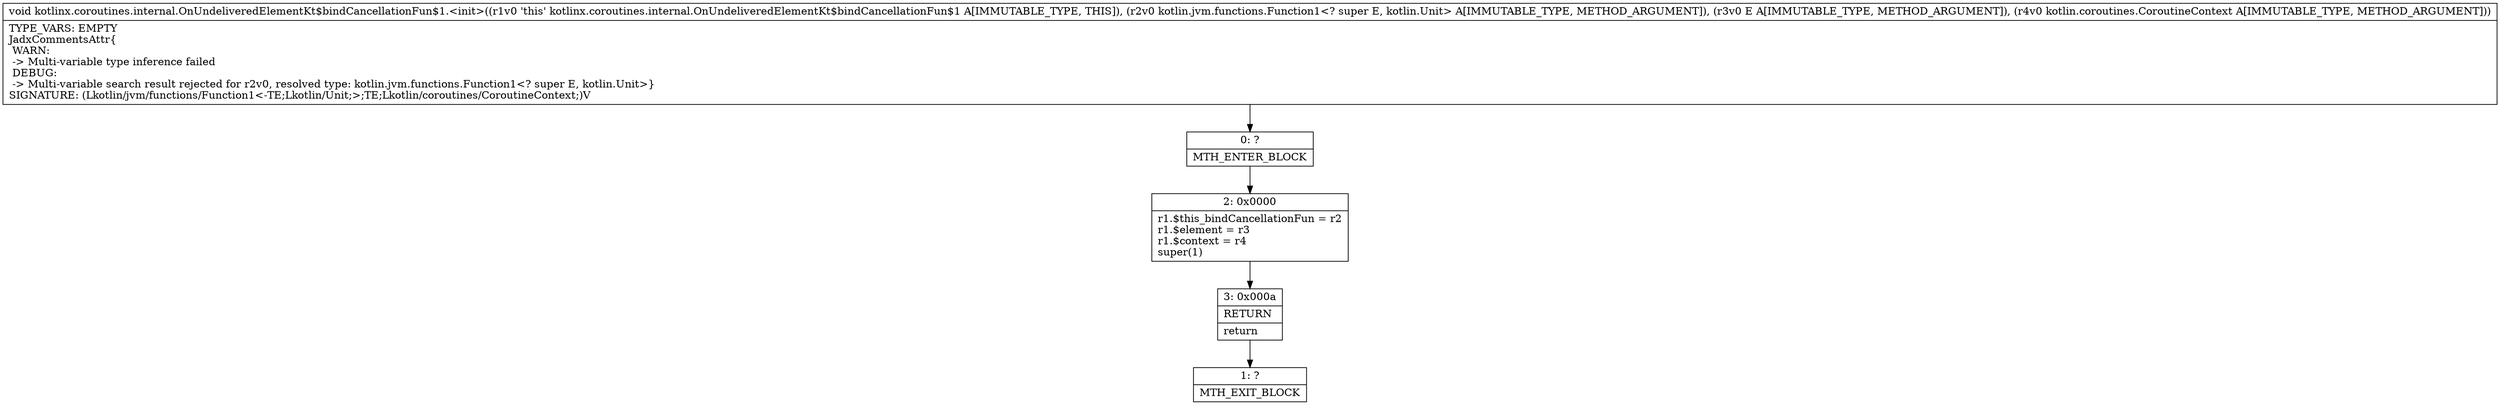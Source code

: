 digraph "CFG forkotlinx.coroutines.internal.OnUndeliveredElementKt$bindCancellationFun$1.\<init\>(Lkotlin\/jvm\/functions\/Function1;Ljava\/lang\/Object;Lkotlin\/coroutines\/CoroutineContext;)V" {
Node_0 [shape=record,label="{0\:\ ?|MTH_ENTER_BLOCK\l}"];
Node_2 [shape=record,label="{2\:\ 0x0000|r1.$this_bindCancellationFun = r2\lr1.$element = r3\lr1.$context = r4\lsuper(1)\l}"];
Node_3 [shape=record,label="{3\:\ 0x000a|RETURN\l|return\l}"];
Node_1 [shape=record,label="{1\:\ ?|MTH_EXIT_BLOCK\l}"];
MethodNode[shape=record,label="{void kotlinx.coroutines.internal.OnUndeliveredElementKt$bindCancellationFun$1.\<init\>((r1v0 'this' kotlinx.coroutines.internal.OnUndeliveredElementKt$bindCancellationFun$1 A[IMMUTABLE_TYPE, THIS]), (r2v0 kotlin.jvm.functions.Function1\<? super E, kotlin.Unit\> A[IMMUTABLE_TYPE, METHOD_ARGUMENT]), (r3v0 E A[IMMUTABLE_TYPE, METHOD_ARGUMENT]), (r4v0 kotlin.coroutines.CoroutineContext A[IMMUTABLE_TYPE, METHOD_ARGUMENT]))  | TYPE_VARS: EMPTY\lJadxCommentsAttr\{\l WARN: \l \-\> Multi\-variable type inference failed\l DEBUG: \l \-\> Multi\-variable search result rejected for r2v0, resolved type: kotlin.jvm.functions.Function1\<? super E, kotlin.Unit\>\}\lSIGNATURE: (Lkotlin\/jvm\/functions\/Function1\<\-TE;Lkotlin\/Unit;\>;TE;Lkotlin\/coroutines\/CoroutineContext;)V\l}"];
MethodNode -> Node_0;Node_0 -> Node_2;
Node_2 -> Node_3;
Node_3 -> Node_1;
}

